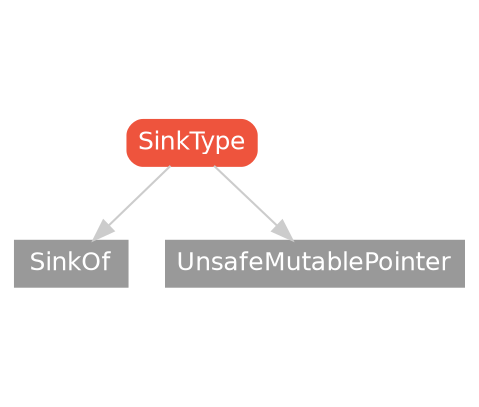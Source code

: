 strict digraph "SinkType - Type Hierarchy - SwiftDoc.org" {
    pad="0.1,0.8"
    node [shape=box, style="filled,rounded", color="#999999", fillcolor="#999999", fontcolor=white, fontname=Helvetica, fontnames="Helvetica,sansserif", fontsize=12, margin="0.07,0.05", height="0.3"]
    edge [color="#cccccc"]
    "SinkOf" [URL="/type/SinkOf/", style=filled]
    "SinkType" [URL="/protocol/SinkType/", style="filled,rounded", fillcolor="#ee543d", color="#ee543d"]
    "UnsafeMutablePointer" [URL="/type/UnsafeMutablePointer/", style=filled]    "SinkType" -> "SinkOf"
    "SinkType" -> "UnsafeMutablePointer"
    subgraph Types {
        rank = max; "SinkOf"; "UnsafeMutablePointer";
    }
}